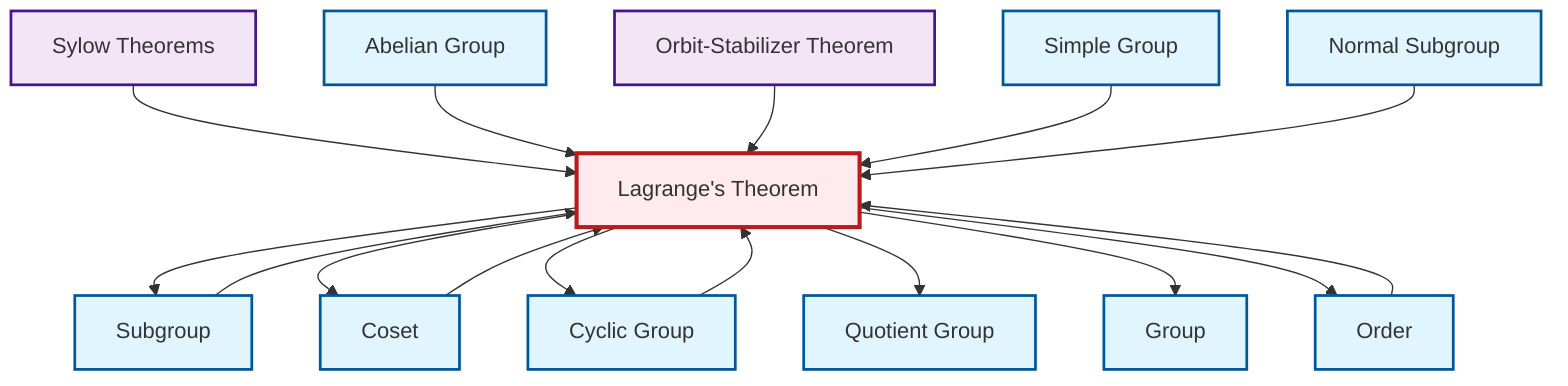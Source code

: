 graph TD
    classDef definition fill:#e1f5fe,stroke:#01579b,stroke-width:2px
    classDef theorem fill:#f3e5f5,stroke:#4a148c,stroke-width:2px
    classDef axiom fill:#fff3e0,stroke:#e65100,stroke-width:2px
    classDef example fill:#e8f5e9,stroke:#1b5e20,stroke-width:2px
    classDef current fill:#ffebee,stroke:#b71c1c,stroke-width:3px
    def-simple-group["Simple Group"]:::definition
    def-order["Order"]:::definition
    def-subgroup["Subgroup"]:::definition
    def-cyclic-group["Cyclic Group"]:::definition
    def-abelian-group["Abelian Group"]:::definition
    def-normal-subgroup["Normal Subgroup"]:::definition
    thm-orbit-stabilizer["Orbit-Stabilizer Theorem"]:::theorem
    thm-lagrange["Lagrange's Theorem"]:::theorem
    def-group["Group"]:::definition
    def-quotient-group["Quotient Group"]:::definition
    def-coset["Coset"]:::definition
    thm-sylow["Sylow Theorems"]:::theorem
    def-order --> thm-lagrange
    def-subgroup --> thm-lagrange
    thm-lagrange --> def-subgroup
    thm-lagrange --> def-coset
    thm-lagrange --> def-cyclic-group
    thm-sylow --> thm-lagrange
    def-coset --> thm-lagrange
    thm-lagrange --> def-quotient-group
    def-abelian-group --> thm-lagrange
    def-cyclic-group --> thm-lagrange
    thm-orbit-stabilizer --> thm-lagrange
    def-simple-group --> thm-lagrange
    def-normal-subgroup --> thm-lagrange
    thm-lagrange --> def-group
    thm-lagrange --> def-order
    class thm-lagrange current